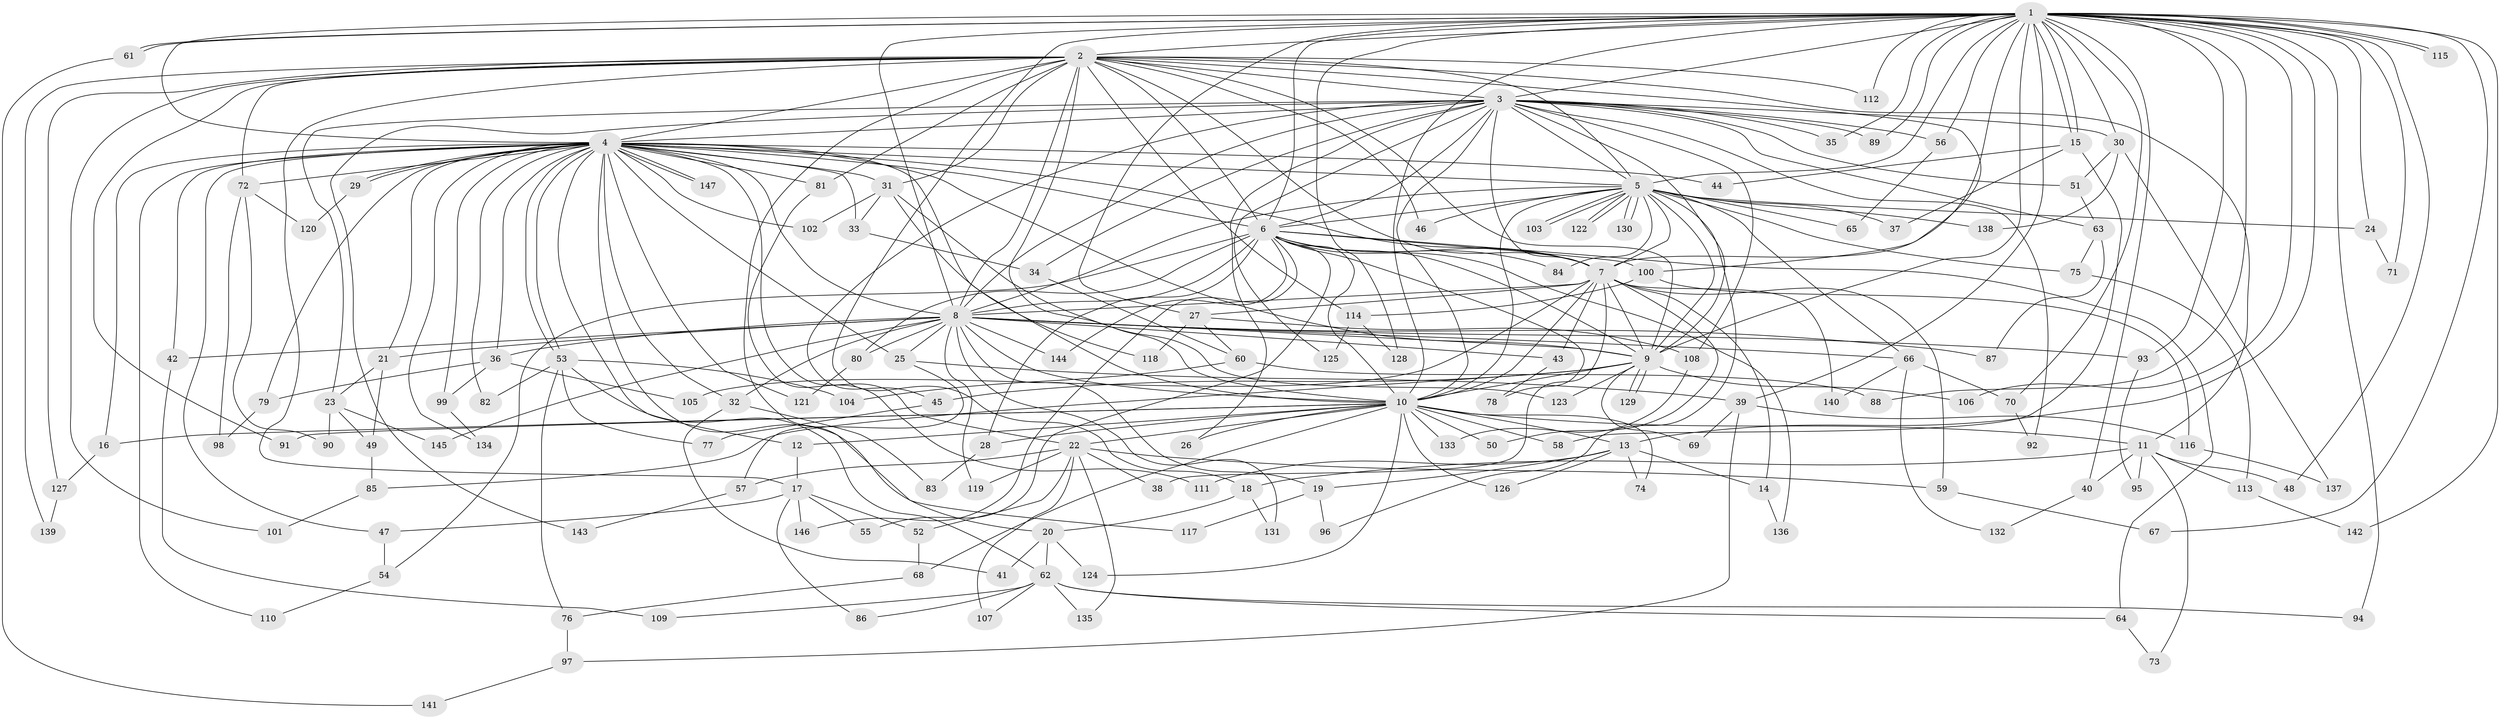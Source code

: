// coarse degree distribution, {32: 0.009345794392523364, 25: 0.009345794392523364, 21: 0.009345794392523364, 34: 0.009345794392523364, 24: 0.018691588785046728, 20: 0.009345794392523364, 18: 0.009345794392523364, 13: 0.009345794392523364, 22: 0.009345794392523364, 9: 0.028037383177570093, 3: 0.21495327102803738, 8: 0.018691588785046728, 5: 0.07476635514018691, 4: 0.07476635514018691, 2: 0.4766355140186916, 6: 0.009345794392523364, 7: 0.009345794392523364}
// Generated by graph-tools (version 1.1) at 2025/51/02/27/25 19:51:49]
// undirected, 147 vertices, 319 edges
graph export_dot {
graph [start="1"]
  node [color=gray90,style=filled];
  1;
  2;
  3;
  4;
  5;
  6;
  7;
  8;
  9;
  10;
  11;
  12;
  13;
  14;
  15;
  16;
  17;
  18;
  19;
  20;
  21;
  22;
  23;
  24;
  25;
  26;
  27;
  28;
  29;
  30;
  31;
  32;
  33;
  34;
  35;
  36;
  37;
  38;
  39;
  40;
  41;
  42;
  43;
  44;
  45;
  46;
  47;
  48;
  49;
  50;
  51;
  52;
  53;
  54;
  55;
  56;
  57;
  58;
  59;
  60;
  61;
  62;
  63;
  64;
  65;
  66;
  67;
  68;
  69;
  70;
  71;
  72;
  73;
  74;
  75;
  76;
  77;
  78;
  79;
  80;
  81;
  82;
  83;
  84;
  85;
  86;
  87;
  88;
  89;
  90;
  91;
  92;
  93;
  94;
  95;
  96;
  97;
  98;
  99;
  100;
  101;
  102;
  103;
  104;
  105;
  106;
  107;
  108;
  109;
  110;
  111;
  112;
  113;
  114;
  115;
  116;
  117;
  118;
  119;
  120;
  121;
  122;
  123;
  124;
  125;
  126;
  127;
  128;
  129;
  130;
  131;
  132;
  133;
  134;
  135;
  136;
  137;
  138;
  139;
  140;
  141;
  142;
  143;
  144;
  145;
  146;
  147;
  1 -- 2;
  1 -- 3;
  1 -- 4;
  1 -- 5;
  1 -- 6;
  1 -- 7;
  1 -- 8;
  1 -- 9;
  1 -- 10;
  1 -- 13;
  1 -- 15;
  1 -- 15;
  1 -- 18;
  1 -- 24;
  1 -- 27;
  1 -- 30;
  1 -- 35;
  1 -- 39;
  1 -- 40;
  1 -- 48;
  1 -- 56;
  1 -- 61;
  1 -- 61;
  1 -- 67;
  1 -- 70;
  1 -- 71;
  1 -- 88;
  1 -- 89;
  1 -- 93;
  1 -- 94;
  1 -- 106;
  1 -- 112;
  1 -- 115;
  1 -- 115;
  1 -- 128;
  1 -- 142;
  2 -- 3;
  2 -- 4;
  2 -- 5;
  2 -- 6;
  2 -- 7;
  2 -- 8;
  2 -- 9;
  2 -- 10;
  2 -- 11;
  2 -- 17;
  2 -- 20;
  2 -- 31;
  2 -- 46;
  2 -- 72;
  2 -- 81;
  2 -- 91;
  2 -- 100;
  2 -- 101;
  2 -- 112;
  2 -- 114;
  2 -- 127;
  2 -- 139;
  3 -- 4;
  3 -- 5;
  3 -- 6;
  3 -- 7;
  3 -- 8;
  3 -- 9;
  3 -- 10;
  3 -- 23;
  3 -- 26;
  3 -- 30;
  3 -- 34;
  3 -- 35;
  3 -- 45;
  3 -- 51;
  3 -- 56;
  3 -- 63;
  3 -- 89;
  3 -- 92;
  3 -- 108;
  3 -- 125;
  3 -- 143;
  4 -- 5;
  4 -- 6;
  4 -- 7;
  4 -- 8;
  4 -- 9;
  4 -- 10;
  4 -- 12;
  4 -- 16;
  4 -- 21;
  4 -- 22;
  4 -- 25;
  4 -- 29;
  4 -- 29;
  4 -- 31;
  4 -- 32;
  4 -- 33;
  4 -- 36;
  4 -- 42;
  4 -- 44;
  4 -- 47;
  4 -- 53;
  4 -- 53;
  4 -- 72;
  4 -- 79;
  4 -- 81;
  4 -- 82;
  4 -- 99;
  4 -- 102;
  4 -- 110;
  4 -- 117;
  4 -- 121;
  4 -- 134;
  4 -- 147;
  4 -- 147;
  5 -- 6;
  5 -- 7;
  5 -- 8;
  5 -- 9;
  5 -- 10;
  5 -- 24;
  5 -- 37;
  5 -- 46;
  5 -- 65;
  5 -- 66;
  5 -- 75;
  5 -- 84;
  5 -- 96;
  5 -- 103;
  5 -- 103;
  5 -- 122;
  5 -- 122;
  5 -- 130;
  5 -- 130;
  5 -- 138;
  6 -- 7;
  6 -- 8;
  6 -- 9;
  6 -- 10;
  6 -- 28;
  6 -- 54;
  6 -- 55;
  6 -- 64;
  6 -- 78;
  6 -- 80;
  6 -- 84;
  6 -- 100;
  6 -- 136;
  6 -- 144;
  6 -- 146;
  7 -- 8;
  7 -- 9;
  7 -- 10;
  7 -- 14;
  7 -- 27;
  7 -- 38;
  7 -- 43;
  7 -- 50;
  7 -- 59;
  7 -- 105;
  7 -- 140;
  8 -- 9;
  8 -- 10;
  8 -- 19;
  8 -- 21;
  8 -- 25;
  8 -- 32;
  8 -- 36;
  8 -- 42;
  8 -- 43;
  8 -- 66;
  8 -- 80;
  8 -- 87;
  8 -- 93;
  8 -- 119;
  8 -- 131;
  8 -- 144;
  8 -- 145;
  9 -- 10;
  9 -- 45;
  9 -- 69;
  9 -- 85;
  9 -- 106;
  9 -- 123;
  9 -- 129;
  9 -- 129;
  10 -- 11;
  10 -- 12;
  10 -- 13;
  10 -- 16;
  10 -- 22;
  10 -- 26;
  10 -- 28;
  10 -- 50;
  10 -- 58;
  10 -- 68;
  10 -- 74;
  10 -- 91;
  10 -- 124;
  10 -- 126;
  10 -- 133;
  11 -- 18;
  11 -- 40;
  11 -- 48;
  11 -- 73;
  11 -- 95;
  11 -- 113;
  12 -- 17;
  13 -- 14;
  13 -- 19;
  13 -- 74;
  13 -- 111;
  13 -- 126;
  14 -- 136;
  15 -- 37;
  15 -- 44;
  15 -- 58;
  16 -- 127;
  17 -- 47;
  17 -- 52;
  17 -- 55;
  17 -- 86;
  17 -- 146;
  18 -- 20;
  18 -- 131;
  19 -- 96;
  19 -- 117;
  20 -- 41;
  20 -- 62;
  20 -- 124;
  21 -- 23;
  21 -- 49;
  22 -- 38;
  22 -- 52;
  22 -- 57;
  22 -- 59;
  22 -- 107;
  22 -- 119;
  22 -- 135;
  23 -- 49;
  23 -- 90;
  23 -- 145;
  24 -- 71;
  25 -- 39;
  25 -- 57;
  27 -- 60;
  27 -- 108;
  27 -- 118;
  28 -- 83;
  29 -- 120;
  30 -- 51;
  30 -- 137;
  30 -- 138;
  31 -- 33;
  31 -- 102;
  31 -- 118;
  31 -- 123;
  32 -- 41;
  32 -- 83;
  33 -- 34;
  34 -- 60;
  36 -- 79;
  36 -- 99;
  36 -- 105;
  39 -- 69;
  39 -- 97;
  39 -- 116;
  40 -- 132;
  42 -- 109;
  43 -- 78;
  45 -- 77;
  47 -- 54;
  49 -- 85;
  51 -- 63;
  52 -- 68;
  53 -- 62;
  53 -- 76;
  53 -- 77;
  53 -- 82;
  53 -- 104;
  54 -- 110;
  56 -- 65;
  57 -- 143;
  59 -- 67;
  60 -- 88;
  60 -- 104;
  61 -- 141;
  62 -- 64;
  62 -- 86;
  62 -- 94;
  62 -- 107;
  62 -- 109;
  62 -- 135;
  63 -- 75;
  63 -- 87;
  64 -- 73;
  66 -- 70;
  66 -- 132;
  66 -- 140;
  68 -- 76;
  70 -- 92;
  72 -- 90;
  72 -- 98;
  72 -- 120;
  75 -- 113;
  76 -- 97;
  79 -- 98;
  80 -- 121;
  81 -- 111;
  85 -- 101;
  93 -- 95;
  97 -- 141;
  99 -- 134;
  100 -- 114;
  100 -- 116;
  108 -- 133;
  113 -- 142;
  114 -- 125;
  114 -- 128;
  116 -- 137;
  127 -- 139;
}
